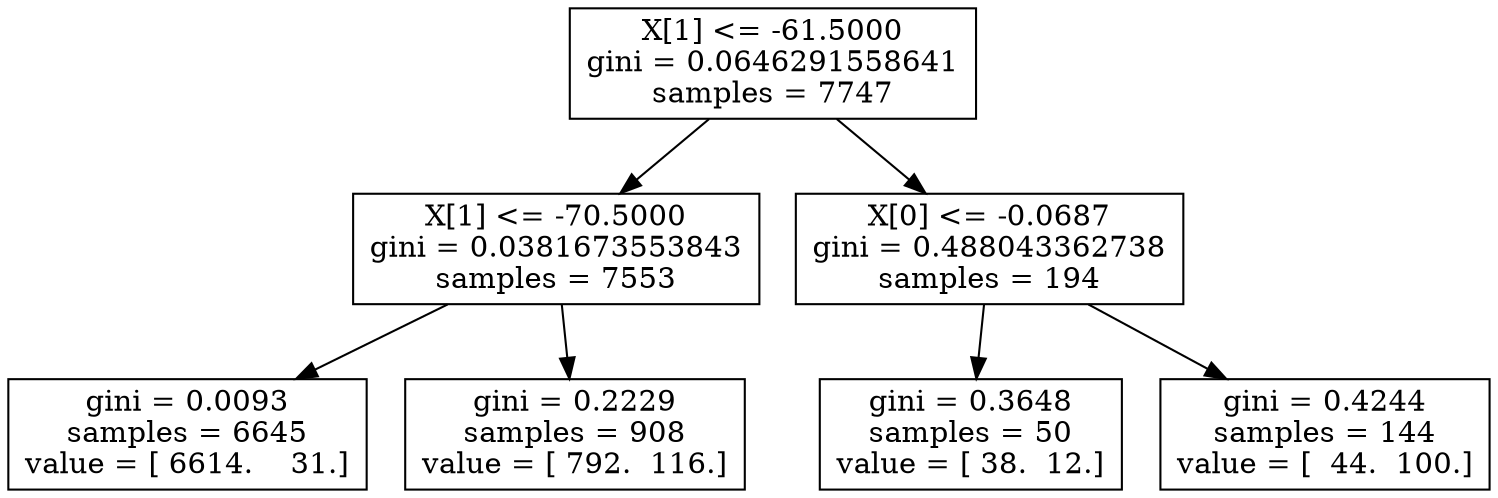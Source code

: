 digraph Tree {
0 [label="X[1] <= -61.5000\ngini = 0.0646291558641\nsamples = 7747", shape="box"] ;
1 [label="X[1] <= -70.5000\ngini = 0.0381673553843\nsamples = 7553", shape="box"] ;
0 -> 1 ;
2 [label="gini = 0.0093\nsamples = 6645\nvalue = [ 6614.    31.]", shape="box"] ;
1 -> 2 ;
3 [label="gini = 0.2229\nsamples = 908\nvalue = [ 792.  116.]", shape="box"] ;
1 -> 3 ;
4 [label="X[0] <= -0.0687\ngini = 0.488043362738\nsamples = 194", shape="box"] ;
0 -> 4 ;
5 [label="gini = 0.3648\nsamples = 50\nvalue = [ 38.  12.]", shape="box"] ;
4 -> 5 ;
6 [label="gini = 0.4244\nsamples = 144\nvalue = [  44.  100.]", shape="box"] ;
4 -> 6 ;
}